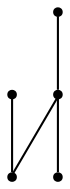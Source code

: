 graph {
  node [shape=point,comment="{\"directed\":false,\"doi\":\"10.4230/LIPIcs.GD.2024.22\",\"figure\":\"5 (1)\"}"]

  v0 [pos="1849.60111505924,613.2653516439522"]
  v1 [pos="1916.323669971051,546.0253571711828"]
  v2 [pos="1787.0796989352611,628.8408066798871"]
  v3 [pos="1684.1805439366258,641.2621576817992"]
  v4 [pos="1867.751993373425,649.5540789787902"]

  v0 -- v1 [id="-1",pos="1849.60111505924,613.2653516439522 1878.1059186554828,599.0130954210568 1901.7903751482872,575.6736583621296 1916.323669971051,546.0253571711828"]
  v2 -- v0 [id="-2",pos="1787.0796989352611,628.8408066798871 1809.2162681139791,628.2922457417787 1830.492712586252,622.8213479523729 1849.60111505924,613.2653516439522"]
  v3 -- v4 [id="-5",pos="1684.1805439366258,641.2621576817992 1739.7957419674476,675.6550401108459 1809.2606751234132,678.7926767818465 1867.751993373425,649.5540789787902"]
  v0 -- v4 [id="-8",pos="1849.60111505924,613.2653516439522 1867.751993373425,649.5540789787902 1867.751993373425,649.5540789787902 1867.751993373425,649.5540789787902"]
}